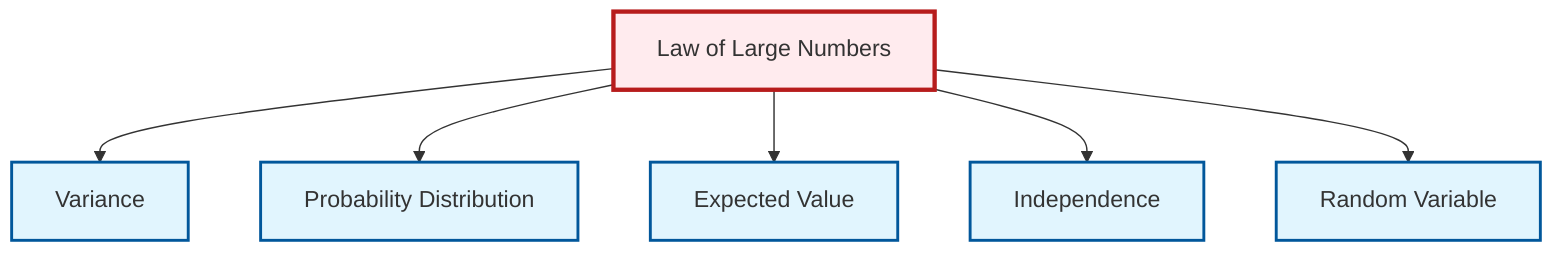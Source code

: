 graph TD
    classDef definition fill:#e1f5fe,stroke:#01579b,stroke-width:2px
    classDef theorem fill:#f3e5f5,stroke:#4a148c,stroke-width:2px
    classDef axiom fill:#fff3e0,stroke:#e65100,stroke-width:2px
    classDef example fill:#e8f5e9,stroke:#1b5e20,stroke-width:2px
    classDef current fill:#ffebee,stroke:#b71c1c,stroke-width:3px
    def-variance["Variance"]:::definition
    def-random-variable["Random Variable"]:::definition
    def-expectation["Expected Value"]:::definition
    def-independence["Independence"]:::definition
    thm-law-of-large-numbers["Law of Large Numbers"]:::theorem
    def-probability-distribution["Probability Distribution"]:::definition
    thm-law-of-large-numbers --> def-variance
    thm-law-of-large-numbers --> def-probability-distribution
    thm-law-of-large-numbers --> def-expectation
    thm-law-of-large-numbers --> def-independence
    thm-law-of-large-numbers --> def-random-variable
    class thm-law-of-large-numbers current